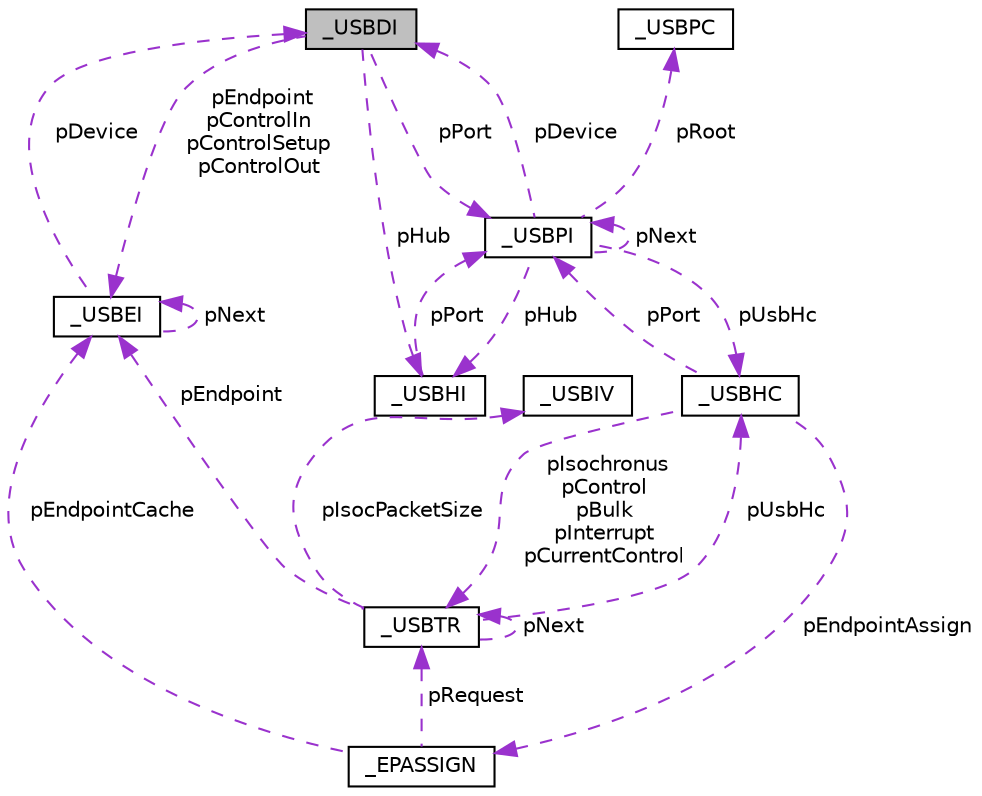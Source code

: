 digraph "_USBDI"
{
 // LATEX_PDF_SIZE
  edge [fontname="Helvetica",fontsize="10",labelfontname="Helvetica",labelfontsize="10"];
  node [fontname="Helvetica",fontsize="10",shape=record];
  Node1 [label="_USBDI",height=0.2,width=0.4,color="black", fillcolor="grey75", style="filled", fontcolor="black",tooltip=" "];
  Node2 -> Node1 [dir="back",color="darkorchid3",fontsize="10",style="dashed",label=" pPort" ,fontname="Helvetica"];
  Node2 [label="_USBPI",height=0.2,width=0.4,color="black", fillcolor="white", style="filled",URL="$d7/d90/struct__USBPI.html",tooltip=" "];
  Node2 -> Node2 [dir="back",color="darkorchid3",fontsize="10",style="dashed",label=" pNext" ,fontname="Helvetica"];
  Node3 -> Node2 [dir="back",color="darkorchid3",fontsize="10",style="dashed",label=" pUsbHc" ,fontname="Helvetica"];
  Node3 [label="_USBHC",height=0.2,width=0.4,color="black", fillcolor="white", style="filled",URL="$d3/dcc/struct__USBHC.html",tooltip=" "];
  Node2 -> Node3 [dir="back",color="darkorchid3",fontsize="10",style="dashed",label=" pPort" ,fontname="Helvetica"];
  Node4 -> Node3 [dir="back",color="darkorchid3",fontsize="10",style="dashed",label=" pEndpointAssign" ,fontname="Helvetica"];
  Node4 [label="_EPASSIGN",height=0.2,width=0.4,color="black", fillcolor="white", style="filled",URL="$d8/dfa/struct__USBHC_1_1__EPASSIGN.html",tooltip=" "];
  Node5 -> Node4 [dir="back",color="darkorchid3",fontsize="10",style="dashed",label=" pRequest" ,fontname="Helvetica"];
  Node5 [label="_USBTR",height=0.2,width=0.4,color="black", fillcolor="white", style="filled",URL="$d8/ddb/struct__USBTR.html",tooltip=" "];
  Node3 -> Node5 [dir="back",color="darkorchid3",fontsize="10",style="dashed",label=" pUsbHc" ,fontname="Helvetica"];
  Node6 -> Node5 [dir="back",color="darkorchid3",fontsize="10",style="dashed",label=" pIsocPacketSize" ,fontname="Helvetica"];
  Node6 [label="_USBIV",height=0.2,width=0.4,color="black", fillcolor="white", style="filled",URL="$d1/d95/struct__USBIV.html",tooltip=" "];
  Node5 -> Node5 [dir="back",color="darkorchid3",fontsize="10",style="dashed",label=" pNext" ,fontname="Helvetica"];
  Node7 -> Node5 [dir="back",color="darkorchid3",fontsize="10",style="dashed",label=" pEndpoint" ,fontname="Helvetica"];
  Node7 [label="_USBEI",height=0.2,width=0.4,color="black", fillcolor="white", style="filled",URL="$d2/d02/struct__USBEI.html",tooltip=" "];
  Node7 -> Node7 [dir="back",color="darkorchid3",fontsize="10",style="dashed",label=" pNext" ,fontname="Helvetica"];
  Node1 -> Node7 [dir="back",color="darkorchid3",fontsize="10",style="dashed",label=" pDevice" ,fontname="Helvetica"];
  Node7 -> Node4 [dir="back",color="darkorchid3",fontsize="10",style="dashed",label=" pEndpointCache" ,fontname="Helvetica"];
  Node5 -> Node3 [dir="back",color="darkorchid3",fontsize="10",style="dashed",label=" pIsochronus\npControl\npBulk\npInterrupt\npCurrentControl" ,fontname="Helvetica"];
  Node8 -> Node2 [dir="back",color="darkorchid3",fontsize="10",style="dashed",label=" pHub" ,fontname="Helvetica"];
  Node8 [label="_USBHI",height=0.2,width=0.4,color="black", fillcolor="white", style="filled",URL="$d5/dd1/struct__USBHI.html",tooltip=" "];
  Node2 -> Node8 [dir="back",color="darkorchid3",fontsize="10",style="dashed",label=" pPort" ,fontname="Helvetica"];
  Node9 -> Node2 [dir="back",color="darkorchid3",fontsize="10",style="dashed",label=" pRoot" ,fontname="Helvetica"];
  Node9 [label="_USBPC",height=0.2,width=0.4,color="black", fillcolor="white", style="filled",URL="$dc/dfb/struct__USBPC.html",tooltip=" "];
  Node1 -> Node2 [dir="back",color="darkorchid3",fontsize="10",style="dashed",label=" pDevice" ,fontname="Helvetica"];
  Node8 -> Node1 [dir="back",color="darkorchid3",fontsize="10",style="dashed",label=" pHub" ,fontname="Helvetica"];
  Node7 -> Node1 [dir="back",color="darkorchid3",fontsize="10",style="dashed",label=" pEndpoint\npControlIn\npControlSetup\npControlOut" ,fontname="Helvetica"];
}
